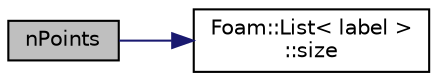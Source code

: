 digraph "nPoints"
{
  bgcolor="transparent";
  edge [fontname="Helvetica",fontsize="10",labelfontname="Helvetica",labelfontsize="10"];
  node [fontname="Helvetica",fontsize="10",shape=record];
  rankdir="LR";
  Node87 [label="nPoints",height=0.2,width=0.4,color="black", fillcolor="grey75", style="filled", fontcolor="black"];
  Node87 -> Node88 [color="midnightblue",fontsize="10",style="solid",fontname="Helvetica"];
  Node88 [label="Foam::List\< label \>\l::size",height=0.2,width=0.4,color="black",URL="$a26833.html#a47b3bf30da1eb3ab8076b5fbe00e0494",tooltip="Return the number of elements in the UList. "];
}
